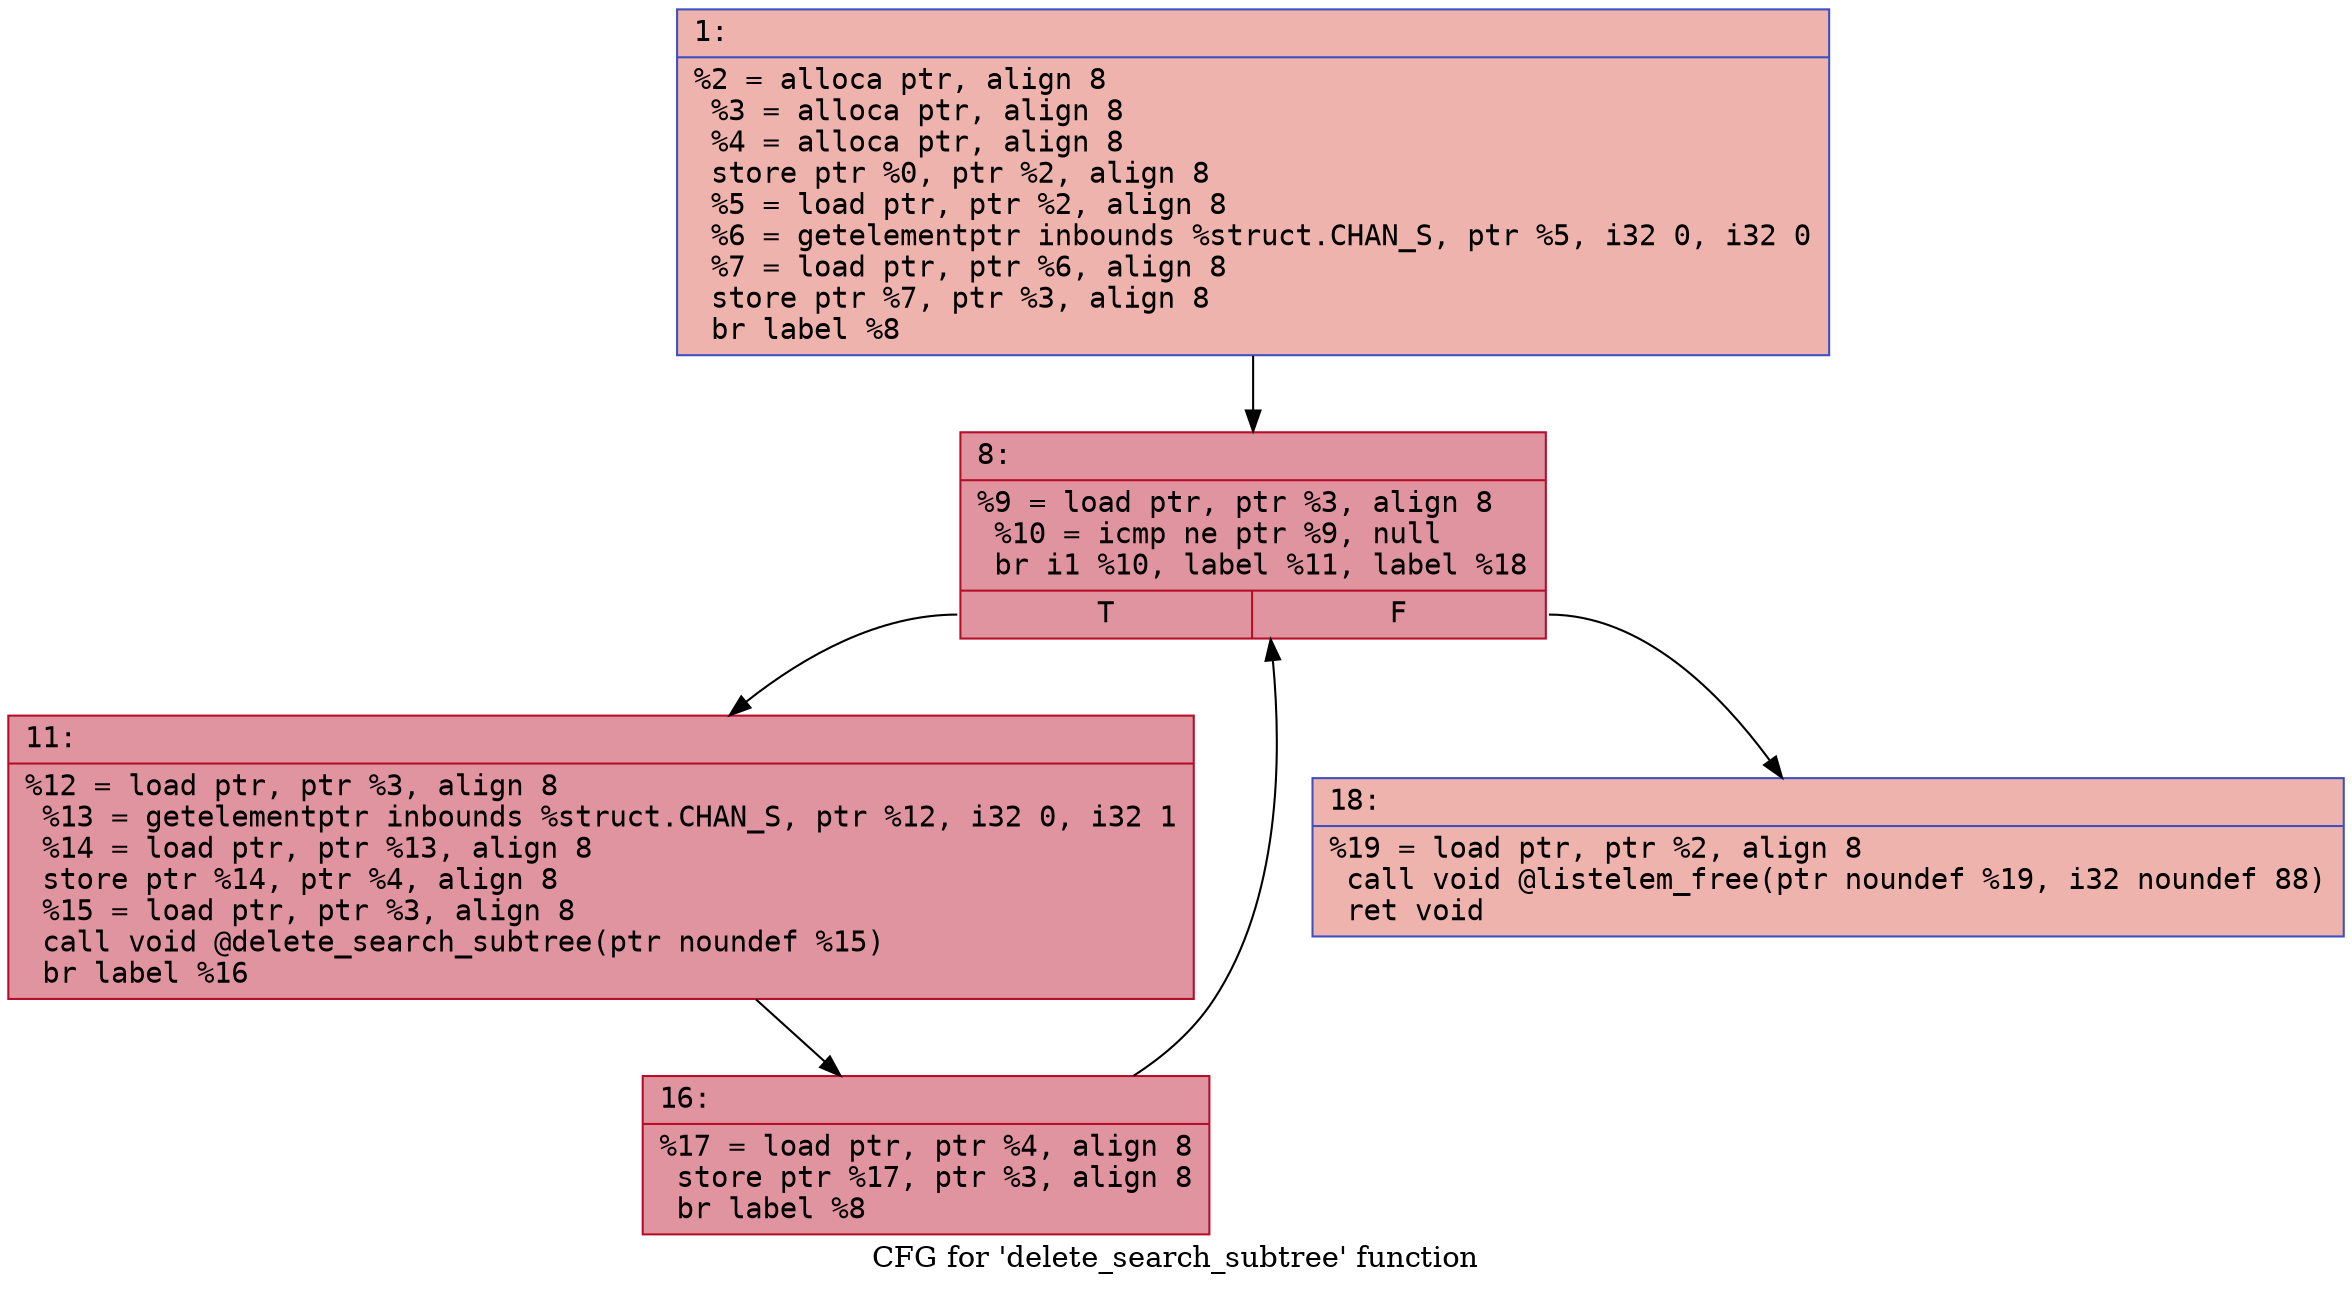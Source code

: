 digraph "CFG for 'delete_search_subtree' function" {
	label="CFG for 'delete_search_subtree' function";

	Node0x600002001180 [shape=record,color="#3d50c3ff", style=filled, fillcolor="#d6524470" fontname="Courier",label="{1:\l|  %2 = alloca ptr, align 8\l  %3 = alloca ptr, align 8\l  %4 = alloca ptr, align 8\l  store ptr %0, ptr %2, align 8\l  %5 = load ptr, ptr %2, align 8\l  %6 = getelementptr inbounds %struct.CHAN_S, ptr %5, i32 0, i32 0\l  %7 = load ptr, ptr %6, align 8\l  store ptr %7, ptr %3, align 8\l  br label %8\l}"];
	Node0x600002001180 -> Node0x6000020011d0[tooltip="1 -> 8\nProbability 100.00%" ];
	Node0x6000020011d0 [shape=record,color="#b70d28ff", style=filled, fillcolor="#b70d2870" fontname="Courier",label="{8:\l|  %9 = load ptr, ptr %3, align 8\l  %10 = icmp ne ptr %9, null\l  br i1 %10, label %11, label %18\l|{<s0>T|<s1>F}}"];
	Node0x6000020011d0:s0 -> Node0x600002001220[tooltip="8 -> 11\nProbability 96.88%" ];
	Node0x6000020011d0:s1 -> Node0x6000020012c0[tooltip="8 -> 18\nProbability 3.12%" ];
	Node0x600002001220 [shape=record,color="#b70d28ff", style=filled, fillcolor="#b70d2870" fontname="Courier",label="{11:\l|  %12 = load ptr, ptr %3, align 8\l  %13 = getelementptr inbounds %struct.CHAN_S, ptr %12, i32 0, i32 1\l  %14 = load ptr, ptr %13, align 8\l  store ptr %14, ptr %4, align 8\l  %15 = load ptr, ptr %3, align 8\l  call void @delete_search_subtree(ptr noundef %15)\l  br label %16\l}"];
	Node0x600002001220 -> Node0x600002001270[tooltip="11 -> 16\nProbability 100.00%" ];
	Node0x600002001270 [shape=record,color="#b70d28ff", style=filled, fillcolor="#b70d2870" fontname="Courier",label="{16:\l|  %17 = load ptr, ptr %4, align 8\l  store ptr %17, ptr %3, align 8\l  br label %8\l}"];
	Node0x600002001270 -> Node0x6000020011d0[tooltip="16 -> 8\nProbability 100.00%" ];
	Node0x6000020012c0 [shape=record,color="#3d50c3ff", style=filled, fillcolor="#d6524470" fontname="Courier",label="{18:\l|  %19 = load ptr, ptr %2, align 8\l  call void @listelem_free(ptr noundef %19, i32 noundef 88)\l  ret void\l}"];
}
